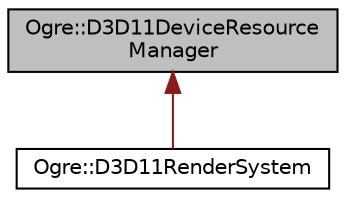 digraph "Ogre::D3D11DeviceResourceManager"
{
  bgcolor="transparent";
  edge [fontname="Helvetica",fontsize="10",labelfontname="Helvetica",labelfontsize="10"];
  node [fontname="Helvetica",fontsize="10",shape=record];
  Node0 [label="Ogre::D3D11DeviceResource\lManager",height=0.2,width=0.4,color="black", fillcolor="grey75", style="filled", fontcolor="black"];
  Node0 -> Node1 [dir="back",color="firebrick4",fontsize="10",style="solid",fontname="Helvetica"];
  Node1 [label="Ogre::D3D11RenderSystem",height=0.2,width=0.4,color="black",URL="$class_ogre_1_1_d3_d11_render_system.html",tooltip="Implementation of DirectX11 as a rendering system. "];
}
